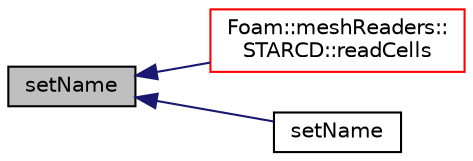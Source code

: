 digraph "setName"
{
  bgcolor="transparent";
  edge [fontname="Helvetica",fontsize="10",labelfontname="Helvetica",labelfontsize="10"];
  node [fontname="Helvetica",fontsize="10",shape=record];
  rankdir="LR";
  Node1 [label="setName",height=0.2,width=0.4,color="black", fillcolor="grey75", style="filled", fontcolor="black"];
  Node1 -> Node2 [dir="back",color="midnightblue",fontsize="10",style="solid",fontname="Helvetica"];
  Node2 [label="Foam::meshReaders::\lSTARCD::readCells",height=0.2,width=0.4,color="red",URL="$a02439.html#ac92ac489841efbc9ad374e345bdb2cc2",tooltip="Read cell connectivities from file. "];
  Node1 -> Node3 [dir="back",color="midnightblue",fontsize="10",style="solid",fontname="Helvetica"];
  Node3 [label="setName",height=0.2,width=0.4,color="black",URL="$a00238.html#a5fcf233734543b6d5859d9e23ba94755",tooltip="Assign default name if not already set. "];
}
